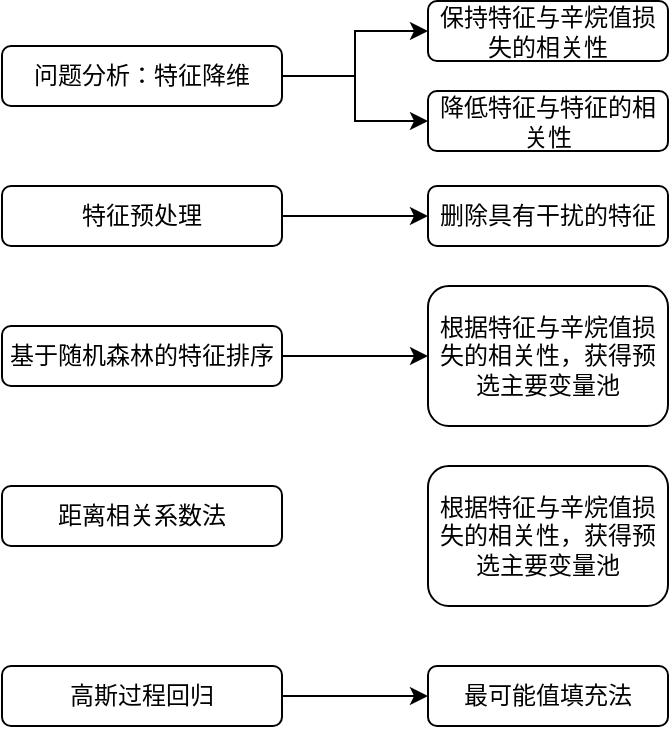<mxfile version="13.6.10" type="github">
  <diagram id="_Q-staNZqc-0YdLxZABd" name="Page-1">
    <mxGraphModel dx="786" dy="465" grid="1" gridSize="10" guides="1" tooltips="1" connect="1" arrows="1" fold="1" page="1" pageScale="1" pageWidth="827" pageHeight="1169" math="0" shadow="0">
      <root>
        <mxCell id="0" />
        <mxCell id="1" parent="0" />
        <mxCell id="LoXzKUArhXCIN91ybTbm-28" style="edgeStyle=orthogonalEdgeStyle;rounded=0;orthogonalLoop=1;jettySize=auto;html=1;entryX=0;entryY=0.5;entryDx=0;entryDy=0;" edge="1" parent="1" source="LoXzKUArhXCIN91ybTbm-7" target="LoXzKUArhXCIN91ybTbm-19">
          <mxGeometry relative="1" as="geometry" />
        </mxCell>
        <mxCell id="LoXzKUArhXCIN91ybTbm-7" value="特征预处理" style="rounded=1;whiteSpace=wrap;html=1;fontFamily=Times New Roman;" vertex="1" parent="1">
          <mxGeometry x="110" y="110" width="140" height="30" as="geometry" />
        </mxCell>
        <mxCell id="LoXzKUArhXCIN91ybTbm-8" style="edgeStyle=orthogonalEdgeStyle;rounded=0;orthogonalLoop=1;jettySize=auto;html=1;entryX=0;entryY=0.5;entryDx=0;entryDy=0;fontFamily=Times New Roman;" edge="1" parent="1" source="LoXzKUArhXCIN91ybTbm-9" target="LoXzKUArhXCIN91ybTbm-17">
          <mxGeometry relative="1" as="geometry">
            <mxPoint x="320" y="235" as="targetPoint" />
          </mxGeometry>
        </mxCell>
        <mxCell id="LoXzKUArhXCIN91ybTbm-9" value="基于随机森林的特征排序" style="rounded=1;whiteSpace=wrap;html=1;fontFamily=Times New Roman;" vertex="1" parent="1">
          <mxGeometry x="110" y="180" width="140" height="30" as="geometry" />
        </mxCell>
        <mxCell id="LoXzKUArhXCIN91ybTbm-11" value="距离相关系数法" style="rounded=1;whiteSpace=wrap;html=1;fontFamily=Times New Roman;" vertex="1" parent="1">
          <mxGeometry x="110" y="260" width="140" height="30" as="geometry" />
        </mxCell>
        <mxCell id="LoXzKUArhXCIN91ybTbm-12" style="edgeStyle=orthogonalEdgeStyle;rounded=0;orthogonalLoop=1;jettySize=auto;html=1;entryX=0;entryY=0.5;entryDx=0;entryDy=0;fontFamily=Times New Roman;" edge="1" parent="1" source="LoXzKUArhXCIN91ybTbm-13" target="LoXzKUArhXCIN91ybTbm-16">
          <mxGeometry relative="1" as="geometry" />
        </mxCell>
        <mxCell id="LoXzKUArhXCIN91ybTbm-13" value="高斯过程回归" style="rounded=1;whiteSpace=wrap;html=1;fontFamily=Times New Roman;" vertex="1" parent="1">
          <mxGeometry x="110" y="350" width="140" height="30" as="geometry" />
        </mxCell>
        <mxCell id="LoXzKUArhXCIN91ybTbm-16" value="最可能值填充法" style="rounded=1;whiteSpace=wrap;html=1;fontFamily=Times New Roman;" vertex="1" parent="1">
          <mxGeometry x="323" y="350" width="120" height="30" as="geometry" />
        </mxCell>
        <mxCell id="LoXzKUArhXCIN91ybTbm-17" value="根据特征与辛烷值损失的相关性，获得预选主要变量池" style="rounded=1;whiteSpace=wrap;html=1;fontFamily=Times New Roman;" vertex="1" parent="1">
          <mxGeometry x="323" y="160" width="120" height="70" as="geometry" />
        </mxCell>
        <mxCell id="LoXzKUArhXCIN91ybTbm-19" value="删除具有干扰的特征" style="rounded=1;whiteSpace=wrap;html=1;fontFamily=Times New Roman;" vertex="1" parent="1">
          <mxGeometry x="323" y="110" width="120" height="30" as="geometry" />
        </mxCell>
        <mxCell id="LoXzKUArhXCIN91ybTbm-20" value="根据特征与辛烷值损失的相关性，获得预选主要变量池" style="rounded=1;whiteSpace=wrap;html=1;fontFamily=Times New Roman;" vertex="1" parent="1">
          <mxGeometry x="323" y="250" width="120" height="70" as="geometry" />
        </mxCell>
        <mxCell id="LoXzKUArhXCIN91ybTbm-26" style="edgeStyle=orthogonalEdgeStyle;rounded=0;orthogonalLoop=1;jettySize=auto;html=1;entryX=0;entryY=0.5;entryDx=0;entryDy=0;" edge="1" parent="1" source="LoXzKUArhXCIN91ybTbm-21" target="LoXzKUArhXCIN91ybTbm-23">
          <mxGeometry relative="1" as="geometry" />
        </mxCell>
        <mxCell id="LoXzKUArhXCIN91ybTbm-27" style="edgeStyle=orthogonalEdgeStyle;rounded=0;orthogonalLoop=1;jettySize=auto;html=1;entryX=0;entryY=0.5;entryDx=0;entryDy=0;" edge="1" parent="1" source="LoXzKUArhXCIN91ybTbm-21" target="LoXzKUArhXCIN91ybTbm-22">
          <mxGeometry relative="1" as="geometry" />
        </mxCell>
        <mxCell id="LoXzKUArhXCIN91ybTbm-21" value="问题分析：特征降维" style="rounded=1;whiteSpace=wrap;html=1;fontFamily=Times New Roman;" vertex="1" parent="1">
          <mxGeometry x="110" y="40" width="140" height="30" as="geometry" />
        </mxCell>
        <mxCell id="LoXzKUArhXCIN91ybTbm-22" value="降低特征与特征的相关性" style="rounded=1;whiteSpace=wrap;html=1;fontFamily=Times New Roman;" vertex="1" parent="1">
          <mxGeometry x="323" y="62.5" width="120" height="30" as="geometry" />
        </mxCell>
        <mxCell id="LoXzKUArhXCIN91ybTbm-23" value="保持特征与辛烷值损失的相关性" style="rounded=1;whiteSpace=wrap;html=1;fontFamily=Times New Roman;" vertex="1" parent="1">
          <mxGeometry x="323" y="17.5" width="120" height="30" as="geometry" />
        </mxCell>
      </root>
    </mxGraphModel>
  </diagram>
</mxfile>
